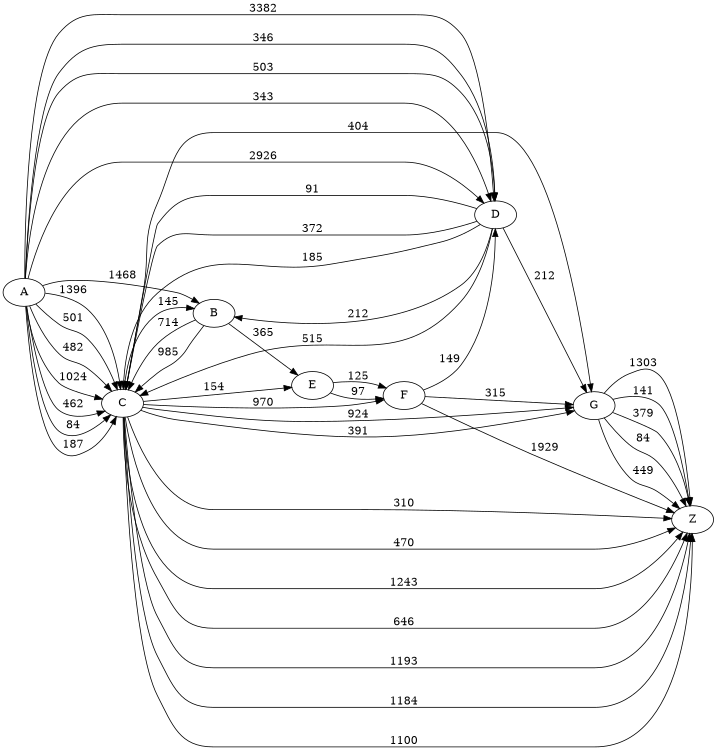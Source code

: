digraph G {
	rankdir=LR size="8,5"
	A
	C
	A -> C [label=1396]
	C
	Z
	C -> Z [label=310]
	A
	C
	A -> C [label=501]
	C
	Z
	C -> Z [label=470]
	A
	C
	A -> C [label=482]
	C
	Z
	C -> Z [label=1243]
	A
	D
	A -> D [label=503]
	D
	B
	D -> B [label=212]
	B
	C
	B -> C [label=714]
	C
	E
	C -> E [label=154]
	E
	F
	E -> F [label=125]
	F
	Z
	F -> Z [label=1929]
	A
	C
	A -> C [label=1024]
	C
	Z
	C -> Z [label=646]
	A
	D
	A -> D [label=343]
	D
	C
	D -> C [label=91]
	C
	G
	C -> G [label=404]
	G
	Z
	G -> Z [label=84]
	A
	C
	A -> C [label=462]
	C
	Z
	C -> Z [label=1193]
	A
	D
	A -> D [label=2926]
	D
	C
	D -> C [label=372]
	C
	Z
	C -> Z [label=1184]
	A
	D
	A -> D [label=3382]
	D
	C
	D -> C [label=185]
	C
	Z
	C -> Z [label=1100]
	A
	D
	A -> D [label=346]
	D
	C
	D -> C [label=515]
	C
	G
	C -> G [label=924]
	G
	Z
	G -> Z [label=449]
	A
	C
	A -> C [label=84]
	C
	B
	C -> B [label=145]
	B
	E
	B -> E [label=365]
	E
	F
	E -> F [label=97]
	F
	D
	F -> D [label=149]
	D
	G
	D -> G [label=212]
	G
	Z
	G -> Z [label=1303]
	A
	B
	A -> B [label=1468]
	B
	C
	B -> C [label=985]
	C
	F
	C -> F [label=970]
	F
	G
	F -> G [label=315]
	G
	Z
	G -> Z [label=141]
	A
	C
	A -> C [label=187]
	C
	G
	C -> G [label=391]
	G
	Z
	G -> Z [label=379]
}
